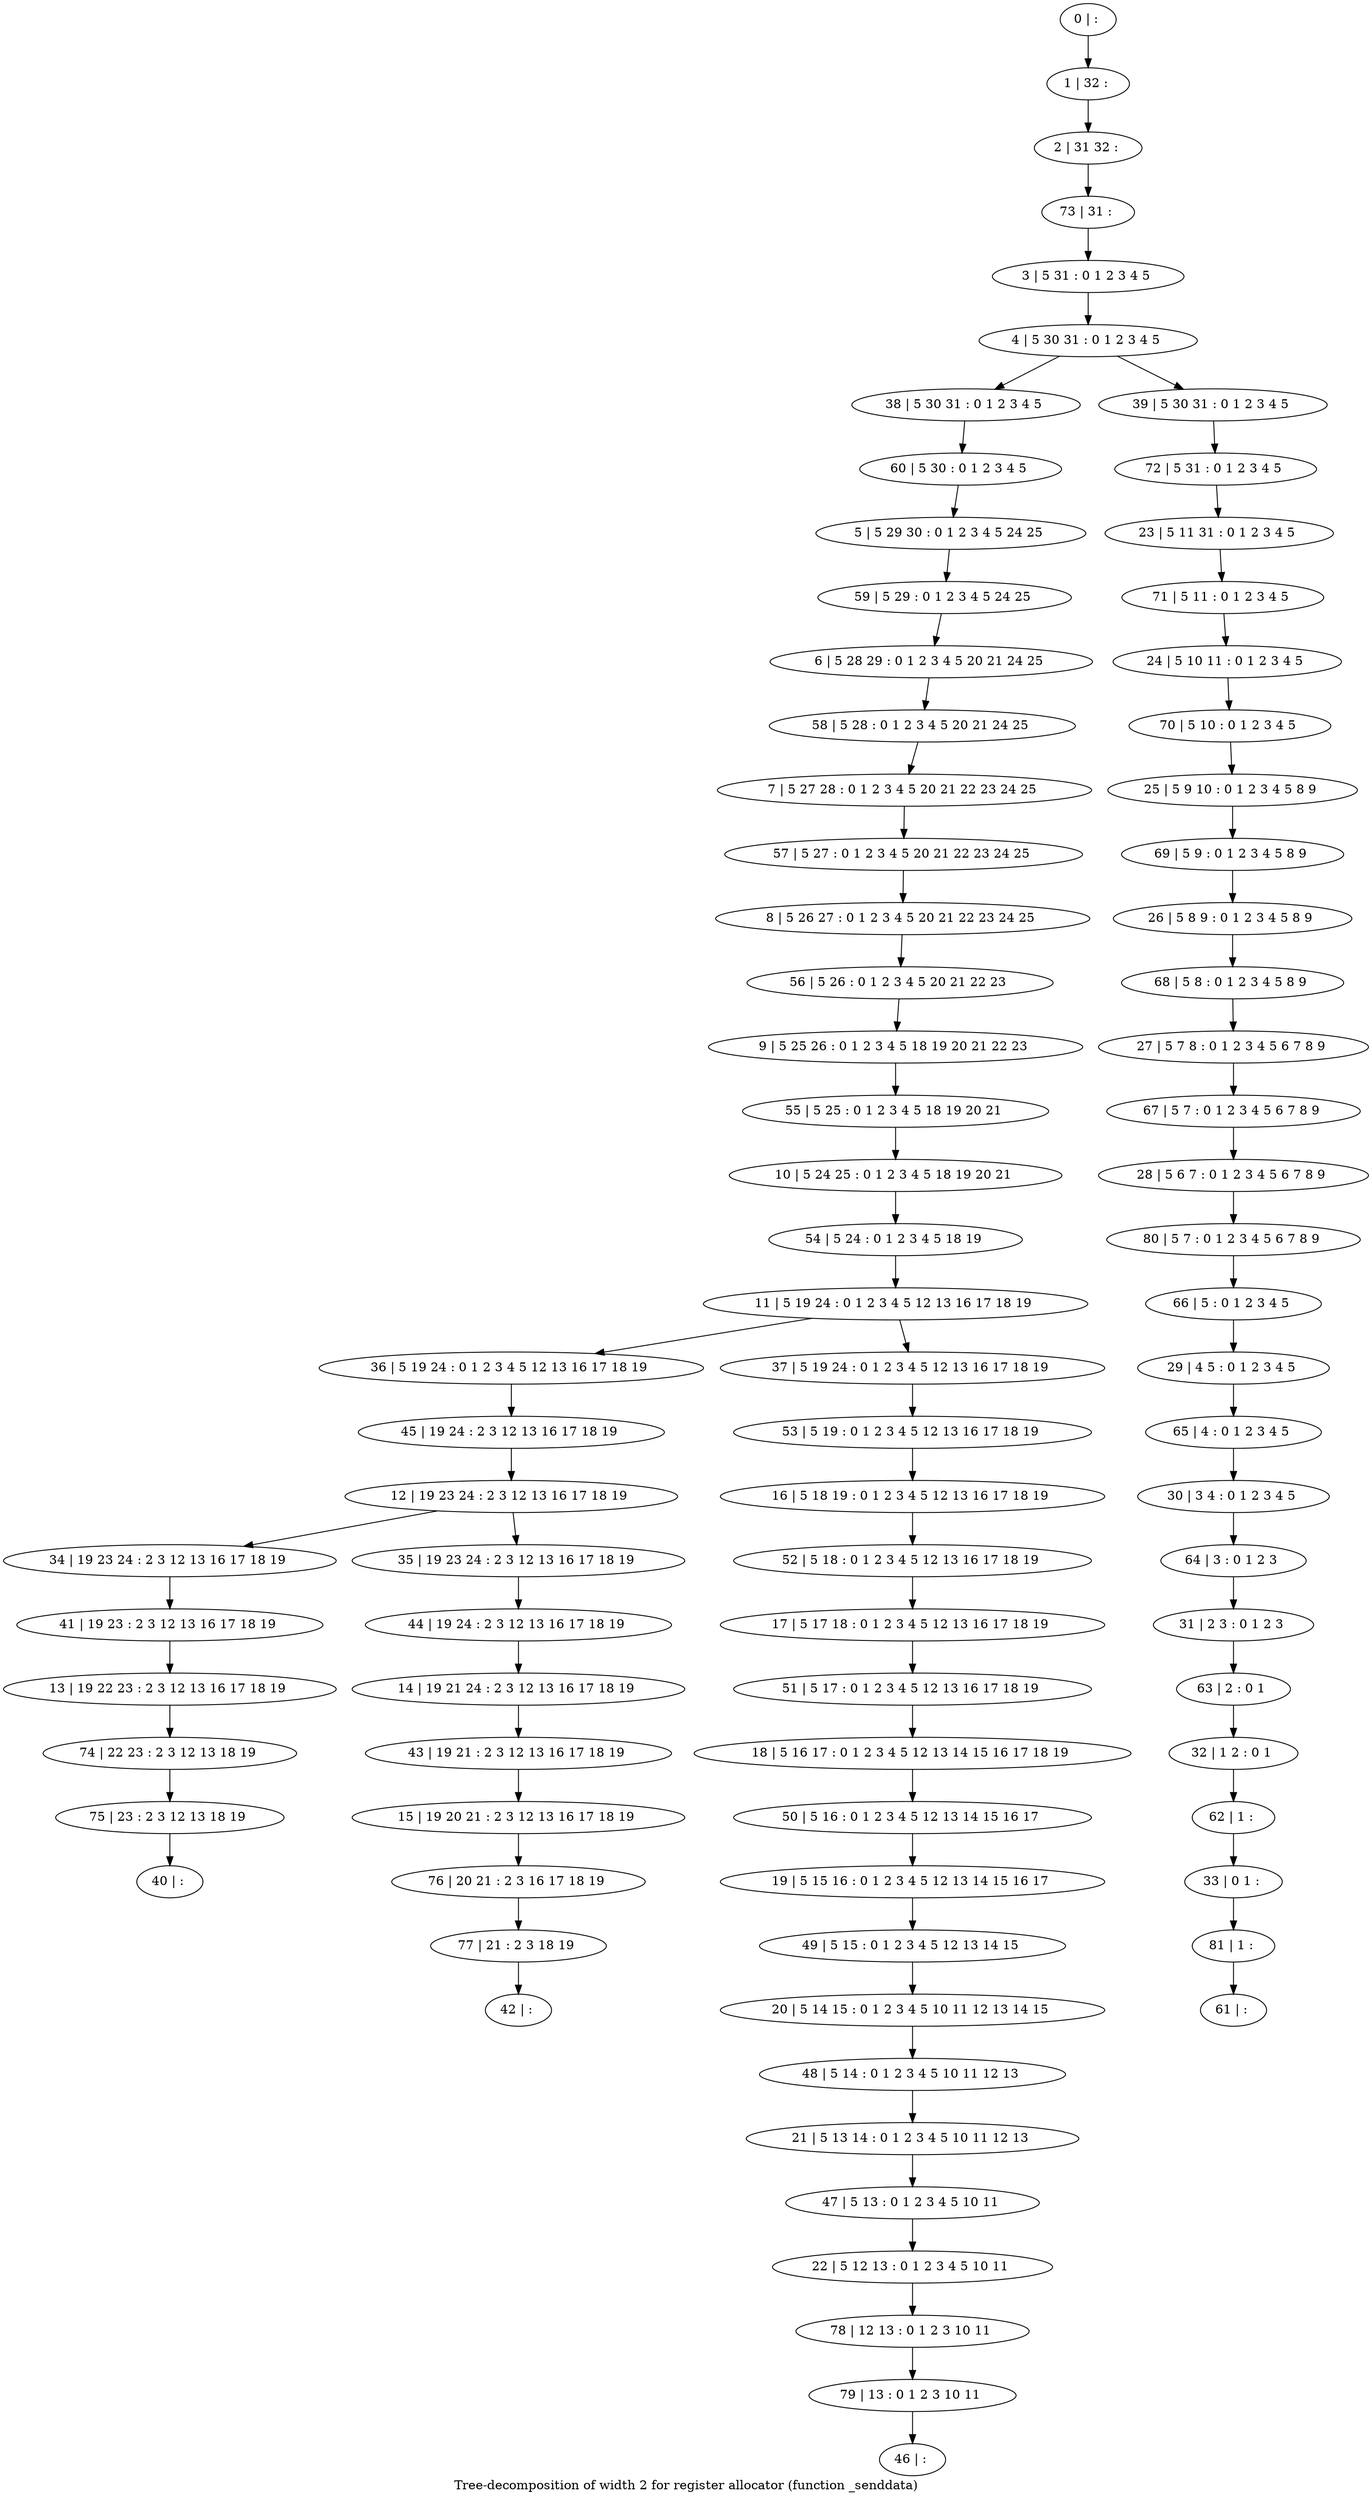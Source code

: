 digraph G {
graph [label="Tree-decomposition of width 2 for register allocator (function _senddata)"]
0[label="0 | : "];
1[label="1 | 32 : "];
2[label="2 | 31 32 : "];
3[label="3 | 5 31 : 0 1 2 3 4 5 "];
4[label="4 | 5 30 31 : 0 1 2 3 4 5 "];
5[label="5 | 5 29 30 : 0 1 2 3 4 5 24 25 "];
6[label="6 | 5 28 29 : 0 1 2 3 4 5 20 21 24 25 "];
7[label="7 | 5 27 28 : 0 1 2 3 4 5 20 21 22 23 24 25 "];
8[label="8 | 5 26 27 : 0 1 2 3 4 5 20 21 22 23 24 25 "];
9[label="9 | 5 25 26 : 0 1 2 3 4 5 18 19 20 21 22 23 "];
10[label="10 | 5 24 25 : 0 1 2 3 4 5 18 19 20 21 "];
11[label="11 | 5 19 24 : 0 1 2 3 4 5 12 13 16 17 18 19 "];
12[label="12 | 19 23 24 : 2 3 12 13 16 17 18 19 "];
13[label="13 | 19 22 23 : 2 3 12 13 16 17 18 19 "];
14[label="14 | 19 21 24 : 2 3 12 13 16 17 18 19 "];
15[label="15 | 19 20 21 : 2 3 12 13 16 17 18 19 "];
16[label="16 | 5 18 19 : 0 1 2 3 4 5 12 13 16 17 18 19 "];
17[label="17 | 5 17 18 : 0 1 2 3 4 5 12 13 16 17 18 19 "];
18[label="18 | 5 16 17 : 0 1 2 3 4 5 12 13 14 15 16 17 18 19 "];
19[label="19 | 5 15 16 : 0 1 2 3 4 5 12 13 14 15 16 17 "];
20[label="20 | 5 14 15 : 0 1 2 3 4 5 10 11 12 13 14 15 "];
21[label="21 | 5 13 14 : 0 1 2 3 4 5 10 11 12 13 "];
22[label="22 | 5 12 13 : 0 1 2 3 4 5 10 11 "];
23[label="23 | 5 11 31 : 0 1 2 3 4 5 "];
24[label="24 | 5 10 11 : 0 1 2 3 4 5 "];
25[label="25 | 5 9 10 : 0 1 2 3 4 5 8 9 "];
26[label="26 | 5 8 9 : 0 1 2 3 4 5 8 9 "];
27[label="27 | 5 7 8 : 0 1 2 3 4 5 6 7 8 9 "];
28[label="28 | 5 6 7 : 0 1 2 3 4 5 6 7 8 9 "];
29[label="29 | 4 5 : 0 1 2 3 4 5 "];
30[label="30 | 3 4 : 0 1 2 3 4 5 "];
31[label="31 | 2 3 : 0 1 2 3 "];
32[label="32 | 1 2 : 0 1 "];
33[label="33 | 0 1 : "];
34[label="34 | 19 23 24 : 2 3 12 13 16 17 18 19 "];
35[label="35 | 19 23 24 : 2 3 12 13 16 17 18 19 "];
36[label="36 | 5 19 24 : 0 1 2 3 4 5 12 13 16 17 18 19 "];
37[label="37 | 5 19 24 : 0 1 2 3 4 5 12 13 16 17 18 19 "];
38[label="38 | 5 30 31 : 0 1 2 3 4 5 "];
39[label="39 | 5 30 31 : 0 1 2 3 4 5 "];
40[label="40 | : "];
41[label="41 | 19 23 : 2 3 12 13 16 17 18 19 "];
42[label="42 | : "];
43[label="43 | 19 21 : 2 3 12 13 16 17 18 19 "];
44[label="44 | 19 24 : 2 3 12 13 16 17 18 19 "];
45[label="45 | 19 24 : 2 3 12 13 16 17 18 19 "];
46[label="46 | : "];
47[label="47 | 5 13 : 0 1 2 3 4 5 10 11 "];
48[label="48 | 5 14 : 0 1 2 3 4 5 10 11 12 13 "];
49[label="49 | 5 15 : 0 1 2 3 4 5 12 13 14 15 "];
50[label="50 | 5 16 : 0 1 2 3 4 5 12 13 14 15 16 17 "];
51[label="51 | 5 17 : 0 1 2 3 4 5 12 13 16 17 18 19 "];
52[label="52 | 5 18 : 0 1 2 3 4 5 12 13 16 17 18 19 "];
53[label="53 | 5 19 : 0 1 2 3 4 5 12 13 16 17 18 19 "];
54[label="54 | 5 24 : 0 1 2 3 4 5 18 19 "];
55[label="55 | 5 25 : 0 1 2 3 4 5 18 19 20 21 "];
56[label="56 | 5 26 : 0 1 2 3 4 5 20 21 22 23 "];
57[label="57 | 5 27 : 0 1 2 3 4 5 20 21 22 23 24 25 "];
58[label="58 | 5 28 : 0 1 2 3 4 5 20 21 24 25 "];
59[label="59 | 5 29 : 0 1 2 3 4 5 24 25 "];
60[label="60 | 5 30 : 0 1 2 3 4 5 "];
61[label="61 | : "];
62[label="62 | 1 : "];
63[label="63 | 2 : 0 1 "];
64[label="64 | 3 : 0 1 2 3 "];
65[label="65 | 4 : 0 1 2 3 4 5 "];
66[label="66 | 5 : 0 1 2 3 4 5 "];
67[label="67 | 5 7 : 0 1 2 3 4 5 6 7 8 9 "];
68[label="68 | 5 8 : 0 1 2 3 4 5 8 9 "];
69[label="69 | 5 9 : 0 1 2 3 4 5 8 9 "];
70[label="70 | 5 10 : 0 1 2 3 4 5 "];
71[label="71 | 5 11 : 0 1 2 3 4 5 "];
72[label="72 | 5 31 : 0 1 2 3 4 5 "];
73[label="73 | 31 : "];
74[label="74 | 22 23 : 2 3 12 13 18 19 "];
75[label="75 | 23 : 2 3 12 13 18 19 "];
76[label="76 | 20 21 : 2 3 16 17 18 19 "];
77[label="77 | 21 : 2 3 18 19 "];
78[label="78 | 12 13 : 0 1 2 3 10 11 "];
79[label="79 | 13 : 0 1 2 3 10 11 "];
80[label="80 | 5 7 : 0 1 2 3 4 5 6 7 8 9 "];
81[label="81 | 1 : "];
0->1 ;
1->2 ;
3->4 ;
12->34 ;
12->35 ;
11->36 ;
11->37 ;
4->38 ;
4->39 ;
41->13 ;
34->41 ;
43->15 ;
14->43 ;
44->14 ;
35->44 ;
45->12 ;
36->45 ;
47->22 ;
21->47 ;
48->21 ;
20->48 ;
49->20 ;
19->49 ;
50->19 ;
18->50 ;
51->18 ;
17->51 ;
52->17 ;
16->52 ;
53->16 ;
37->53 ;
54->11 ;
10->54 ;
55->10 ;
9->55 ;
56->9 ;
8->56 ;
57->8 ;
7->57 ;
58->7 ;
6->58 ;
59->6 ;
5->59 ;
60->5 ;
38->60 ;
62->33 ;
32->62 ;
63->32 ;
31->63 ;
64->31 ;
30->64 ;
65->30 ;
29->65 ;
66->29 ;
67->28 ;
27->67 ;
68->27 ;
26->68 ;
69->26 ;
25->69 ;
70->25 ;
24->70 ;
71->24 ;
23->71 ;
72->23 ;
39->72 ;
73->3 ;
2->73 ;
13->74 ;
75->40 ;
74->75 ;
15->76 ;
77->42 ;
76->77 ;
22->78 ;
79->46 ;
78->79 ;
80->66 ;
28->80 ;
81->61 ;
33->81 ;
}
